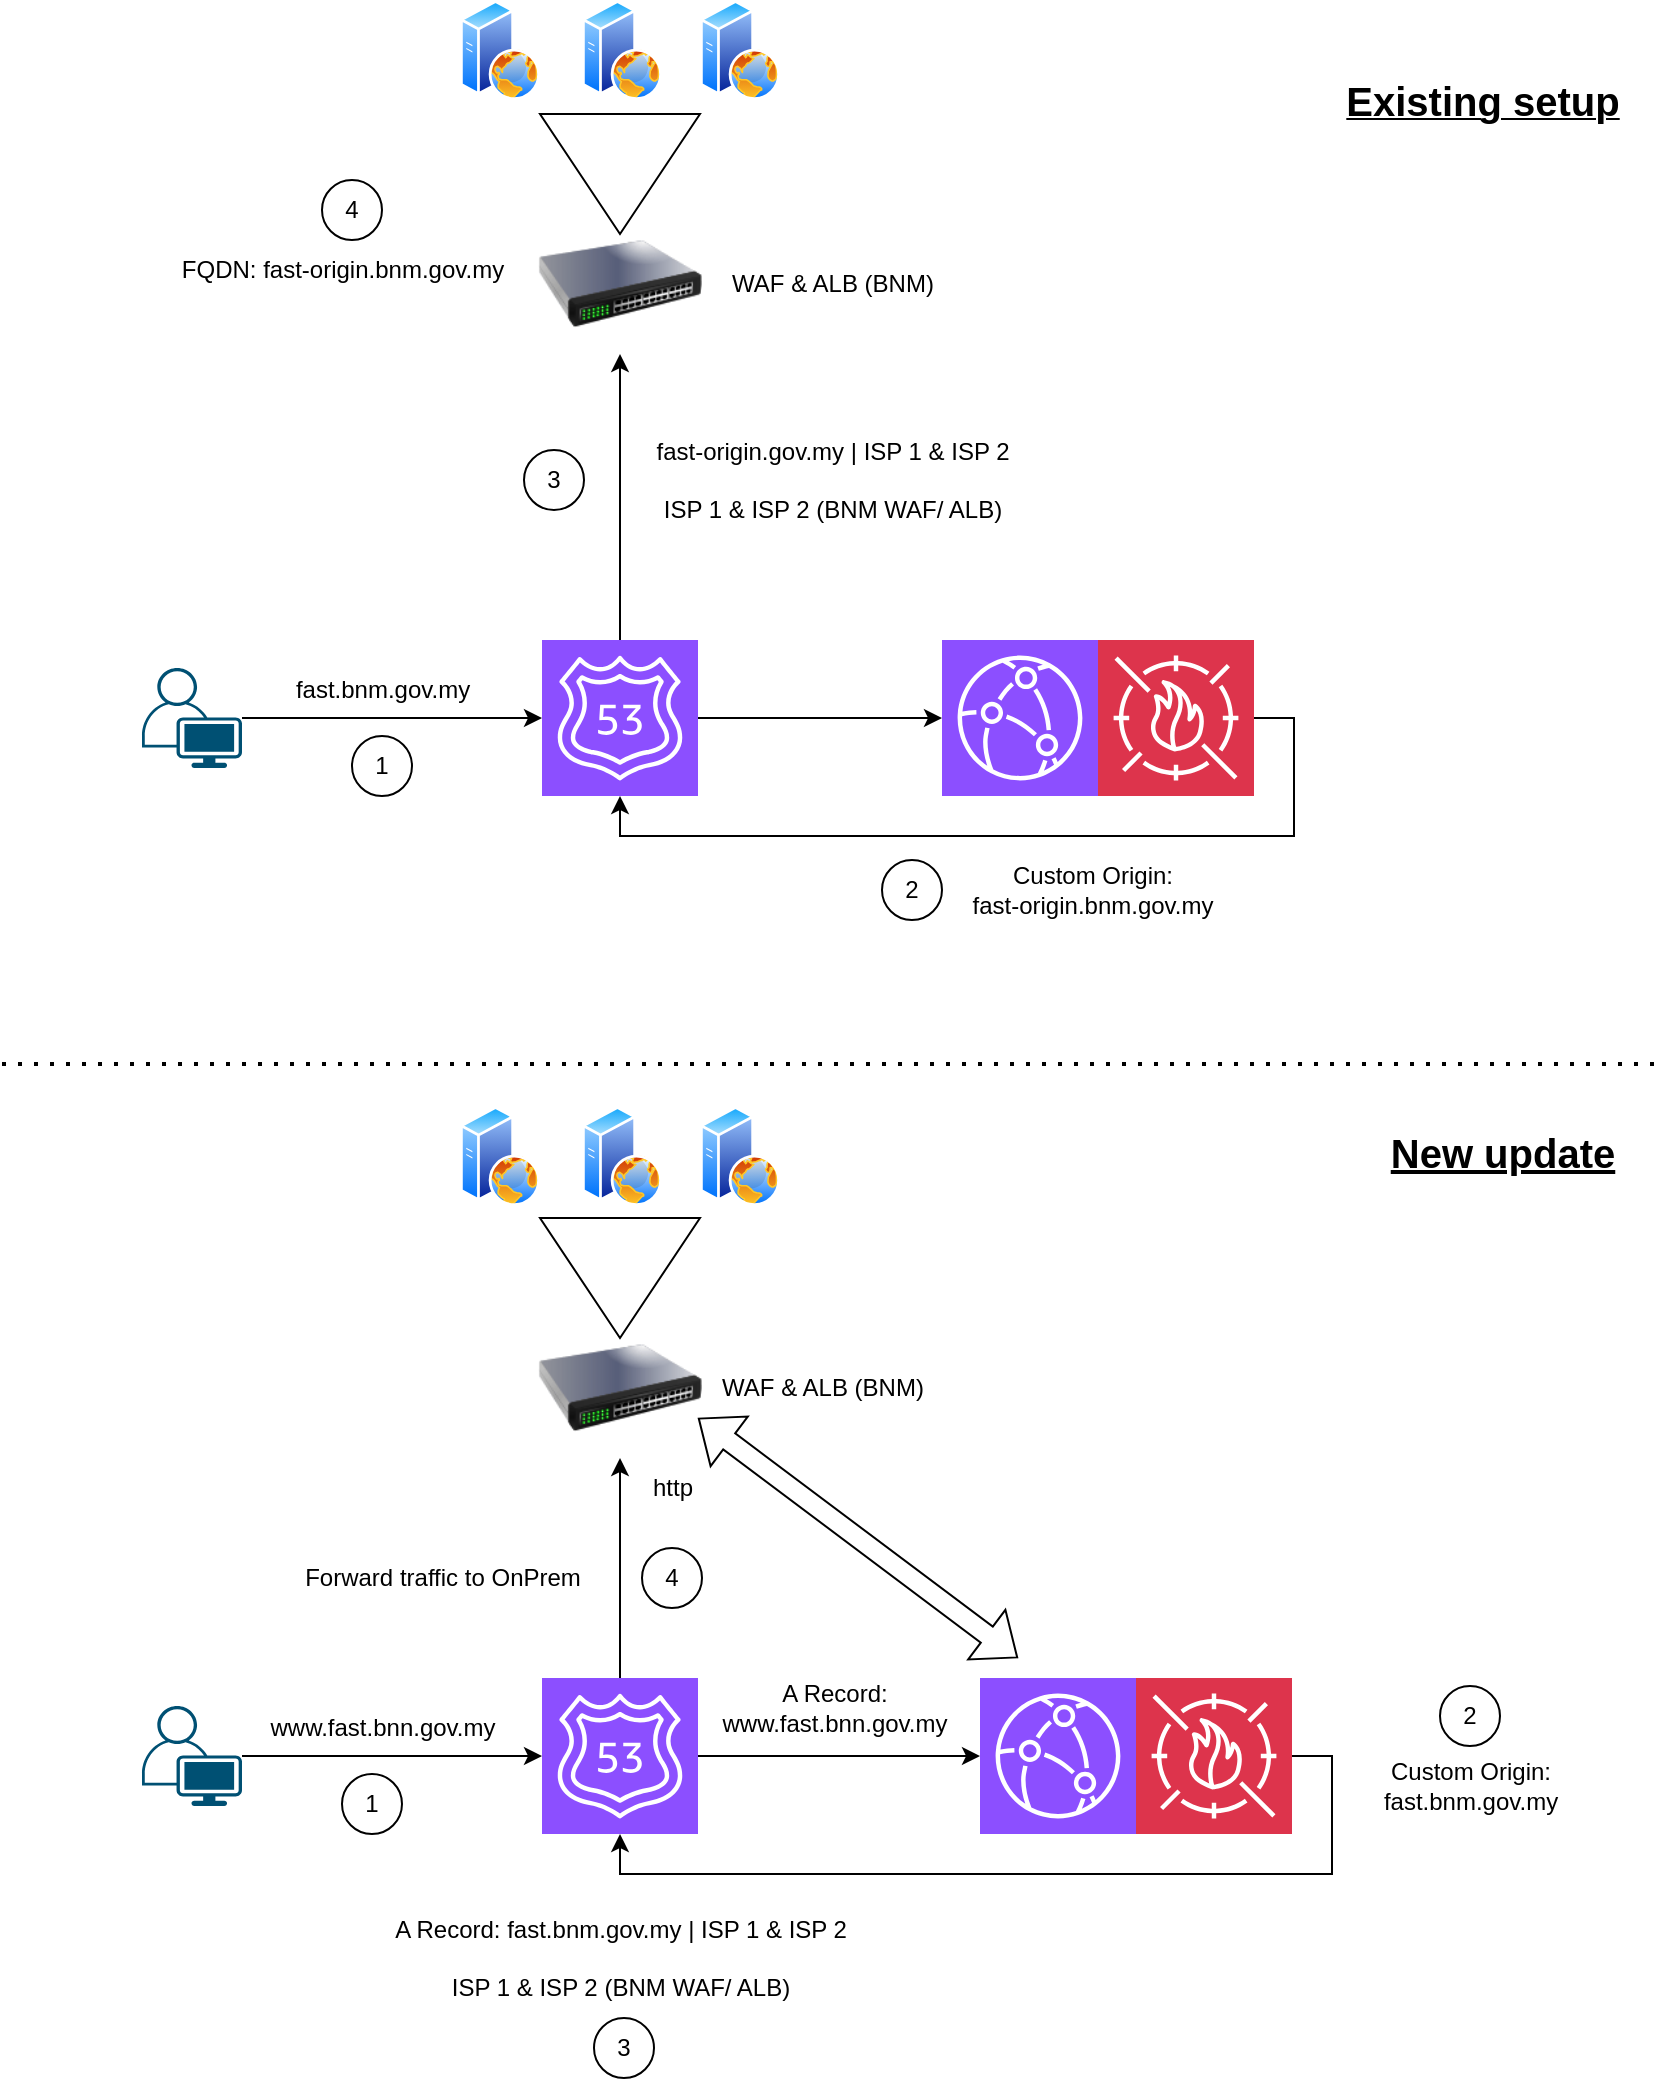 <mxfile version="22.1.21" type="github">
  <diagram name="Page-1" id="U_xuJ-hQydTFbC9t58jh">
    <mxGraphModel dx="989" dy="530" grid="1" gridSize="10" guides="1" tooltips="1" connect="1" arrows="1" fold="1" page="1" pageScale="1" pageWidth="850" pageHeight="1100" math="0" shadow="0">
      <root>
        <mxCell id="0" />
        <mxCell id="1" parent="0" />
        <mxCell id="0SC08fXxSFEZPIBnkhzN-15" style="edgeStyle=orthogonalEdgeStyle;rounded=0;orthogonalLoop=1;jettySize=auto;html=1;exitX=0.5;exitY=0;exitDx=0;exitDy=0;exitPerimeter=0;" edge="1" parent="1" source="0SC08fXxSFEZPIBnkhzN-1" target="0SC08fXxSFEZPIBnkhzN-12">
          <mxGeometry relative="1" as="geometry" />
        </mxCell>
        <mxCell id="0SC08fXxSFEZPIBnkhzN-1" value="" style="sketch=0;points=[[0,0,0],[0.25,0,0],[0.5,0,0],[0.75,0,0],[1,0,0],[0,1,0],[0.25,1,0],[0.5,1,0],[0.75,1,0],[1,1,0],[0,0.25,0],[0,0.5,0],[0,0.75,0],[1,0.25,0],[1,0.5,0],[1,0.75,0]];outlineConnect=0;fontColor=#232F3E;fillColor=#8C4FFF;strokeColor=#ffffff;dashed=0;verticalLabelPosition=bottom;verticalAlign=top;align=center;html=1;fontSize=12;fontStyle=0;aspect=fixed;shape=mxgraph.aws4.resourceIcon;resIcon=mxgraph.aws4.route_53;" vertex="1" parent="1">
          <mxGeometry x="280" y="847" width="78" height="78" as="geometry" />
        </mxCell>
        <mxCell id="0SC08fXxSFEZPIBnkhzN-2" value="www.fast.bnn.gov.my" style="text;html=1;align=center;verticalAlign=middle;resizable=0;points=[];autosize=1;strokeColor=none;fillColor=none;" vertex="1" parent="1">
          <mxGeometry x="130" y="857" width="140" height="30" as="geometry" />
        </mxCell>
        <mxCell id="0SC08fXxSFEZPIBnkhzN-6" style="edgeStyle=orthogonalEdgeStyle;rounded=0;orthogonalLoop=1;jettySize=auto;html=1;" edge="1" parent="1" source="0SC08fXxSFEZPIBnkhzN-4" target="0SC08fXxSFEZPIBnkhzN-1">
          <mxGeometry relative="1" as="geometry" />
        </mxCell>
        <mxCell id="0SC08fXxSFEZPIBnkhzN-4" value="" style="points=[[0.35,0,0],[0.98,0.51,0],[1,0.71,0],[0.67,1,0],[0,0.795,0],[0,0.65,0]];verticalLabelPosition=bottom;sketch=0;html=1;verticalAlign=top;aspect=fixed;align=center;pointerEvents=1;shape=mxgraph.cisco19.user;fillColor=#005073;strokeColor=none;" vertex="1" parent="1">
          <mxGeometry x="80" y="861" width="50" height="50" as="geometry" />
        </mxCell>
        <mxCell id="0SC08fXxSFEZPIBnkhzN-7" value="" style="sketch=0;points=[[0,0,0],[0.25,0,0],[0.5,0,0],[0.75,0,0],[1,0,0],[0,1,0],[0.25,1,0],[0.5,1,0],[0.75,1,0],[1,1,0],[0,0.25,0],[0,0.5,0],[0,0.75,0],[1,0.25,0],[1,0.5,0],[1,0.75,0]];outlineConnect=0;fontColor=#232F3E;fillColor=#8C4FFF;strokeColor=#ffffff;dashed=0;verticalLabelPosition=bottom;verticalAlign=top;align=center;html=1;fontSize=12;fontStyle=0;aspect=fixed;shape=mxgraph.aws4.resourceIcon;resIcon=mxgraph.aws4.cloudfront;" vertex="1" parent="1">
          <mxGeometry x="499" y="847" width="78" height="78" as="geometry" />
        </mxCell>
        <mxCell id="0SC08fXxSFEZPIBnkhzN-8" style="edgeStyle=orthogonalEdgeStyle;rounded=0;orthogonalLoop=1;jettySize=auto;html=1;entryX=0;entryY=0.5;entryDx=0;entryDy=0;entryPerimeter=0;" edge="1" parent="1" source="0SC08fXxSFEZPIBnkhzN-1" target="0SC08fXxSFEZPIBnkhzN-7">
          <mxGeometry relative="1" as="geometry" />
        </mxCell>
        <mxCell id="0SC08fXxSFEZPIBnkhzN-9" value="Custom Origin: &lt;br&gt;fast.bnm.gov.my" style="text;html=1;align=center;verticalAlign=middle;resizable=0;points=[];autosize=1;strokeColor=none;fillColor=none;" vertex="1" parent="1">
          <mxGeometry x="689" y="881" width="110" height="40" as="geometry" />
        </mxCell>
        <mxCell id="0SC08fXxSFEZPIBnkhzN-11" value="A Record: fast.bnm.gov.my | ISP 1 &amp;amp; ISP 2&lt;br&gt;&lt;br&gt;ISP 1 &amp;amp; ISP 2 (BNM WAF/ ALB)" style="text;html=1;align=center;verticalAlign=middle;resizable=0;points=[];autosize=1;strokeColor=none;fillColor=none;" vertex="1" parent="1">
          <mxGeometry x="194" y="957" width="250" height="60" as="geometry" />
        </mxCell>
        <mxCell id="0SC08fXxSFEZPIBnkhzN-12" value="" style="image;html=1;image=img/lib/clip_art/networking/Switch_128x128.png" vertex="1" parent="1">
          <mxGeometry x="278" y="667" width="82" height="70" as="geometry" />
        </mxCell>
        <mxCell id="0SC08fXxSFEZPIBnkhzN-13" value="" style="sketch=0;points=[[0,0,0],[0.25,0,0],[0.5,0,0],[0.75,0,0],[1,0,0],[0,1,0],[0.25,1,0],[0.5,1,0],[0.75,1,0],[1,1,0],[0,0.25,0],[0,0.5,0],[0,0.75,0],[1,0.25,0],[1,0.5,0],[1,0.75,0]];outlineConnect=0;fontColor=#232F3E;fillColor=#DD344C;strokeColor=#ffffff;dashed=0;verticalLabelPosition=bottom;verticalAlign=top;align=center;html=1;fontSize=12;fontStyle=0;aspect=fixed;shape=mxgraph.aws4.resourceIcon;resIcon=mxgraph.aws4.waf;" vertex="1" parent="1">
          <mxGeometry x="577" y="847" width="78" height="78" as="geometry" />
        </mxCell>
        <mxCell id="0SC08fXxSFEZPIBnkhzN-14" style="edgeStyle=orthogonalEdgeStyle;rounded=0;orthogonalLoop=1;jettySize=auto;html=1;exitX=1;exitY=0.5;exitDx=0;exitDy=0;exitPerimeter=0;entryX=0.5;entryY=1;entryDx=0;entryDy=0;entryPerimeter=0;" edge="1" parent="1" source="0SC08fXxSFEZPIBnkhzN-13" target="0SC08fXxSFEZPIBnkhzN-1">
          <mxGeometry relative="1" as="geometry" />
        </mxCell>
        <mxCell id="0SC08fXxSFEZPIBnkhzN-16" value="Forward traffic to OnPrem" style="text;html=1;align=center;verticalAlign=middle;resizable=0;points=[];autosize=1;strokeColor=none;fillColor=none;" vertex="1" parent="1">
          <mxGeometry x="150" y="782" width="160" height="30" as="geometry" />
        </mxCell>
        <mxCell id="0SC08fXxSFEZPIBnkhzN-17" value="" style="endArrow=none;dashed=1;html=1;dashPattern=1 3;strokeWidth=2;rounded=0;" edge="1" parent="1">
          <mxGeometry width="50" height="50" relative="1" as="geometry">
            <mxPoint x="10" y="540" as="sourcePoint" />
            <mxPoint x="840" y="540" as="targetPoint" />
          </mxGeometry>
        </mxCell>
        <mxCell id="0SC08fXxSFEZPIBnkhzN-18" style="edgeStyle=orthogonalEdgeStyle;rounded=0;orthogonalLoop=1;jettySize=auto;html=1;exitX=0.5;exitY=0;exitDx=0;exitDy=0;exitPerimeter=0;" edge="1" parent="1" source="0SC08fXxSFEZPIBnkhzN-19" target="0SC08fXxSFEZPIBnkhzN-27">
          <mxGeometry relative="1" as="geometry" />
        </mxCell>
        <mxCell id="0SC08fXxSFEZPIBnkhzN-19" value="" style="sketch=0;points=[[0,0,0],[0.25,0,0],[0.5,0,0],[0.75,0,0],[1,0,0],[0,1,0],[0.25,1,0],[0.5,1,0],[0.75,1,0],[1,1,0],[0,0.25,0],[0,0.5,0],[0,0.75,0],[1,0.25,0],[1,0.5,0],[1,0.75,0]];outlineConnect=0;fontColor=#232F3E;fillColor=#8C4FFF;strokeColor=#ffffff;dashed=0;verticalLabelPosition=bottom;verticalAlign=top;align=center;html=1;fontSize=12;fontStyle=0;aspect=fixed;shape=mxgraph.aws4.resourceIcon;resIcon=mxgraph.aws4.route_53;" vertex="1" parent="1">
          <mxGeometry x="280" y="328" width="78" height="78" as="geometry" />
        </mxCell>
        <mxCell id="0SC08fXxSFEZPIBnkhzN-20" value="fast.bnm.gov.my" style="text;html=1;align=center;verticalAlign=middle;resizable=0;points=[];autosize=1;strokeColor=none;fillColor=none;" vertex="1" parent="1">
          <mxGeometry x="145" y="338" width="110" height="30" as="geometry" />
        </mxCell>
        <mxCell id="0SC08fXxSFEZPIBnkhzN-21" style="edgeStyle=orthogonalEdgeStyle;rounded=0;orthogonalLoop=1;jettySize=auto;html=1;" edge="1" parent="1" source="0SC08fXxSFEZPIBnkhzN-22" target="0SC08fXxSFEZPIBnkhzN-19">
          <mxGeometry relative="1" as="geometry" />
        </mxCell>
        <mxCell id="0SC08fXxSFEZPIBnkhzN-22" value="" style="points=[[0.35,0,0],[0.98,0.51,0],[1,0.71,0],[0.67,1,0],[0,0.795,0],[0,0.65,0]];verticalLabelPosition=bottom;sketch=0;html=1;verticalAlign=top;aspect=fixed;align=center;pointerEvents=1;shape=mxgraph.cisco19.user;fillColor=#005073;strokeColor=none;" vertex="1" parent="1">
          <mxGeometry x="80" y="342" width="50" height="50" as="geometry" />
        </mxCell>
        <mxCell id="0SC08fXxSFEZPIBnkhzN-23" value="" style="sketch=0;points=[[0,0,0],[0.25,0,0],[0.5,0,0],[0.75,0,0],[1,0,0],[0,1,0],[0.25,1,0],[0.5,1,0],[0.75,1,0],[1,1,0],[0,0.25,0],[0,0.5,0],[0,0.75,0],[1,0.25,0],[1,0.5,0],[1,0.75,0]];outlineConnect=0;fontColor=#232F3E;fillColor=#8C4FFF;strokeColor=#ffffff;dashed=0;verticalLabelPosition=bottom;verticalAlign=top;align=center;html=1;fontSize=12;fontStyle=0;aspect=fixed;shape=mxgraph.aws4.resourceIcon;resIcon=mxgraph.aws4.cloudfront;" vertex="1" parent="1">
          <mxGeometry x="480" y="328" width="78" height="78" as="geometry" />
        </mxCell>
        <mxCell id="0SC08fXxSFEZPIBnkhzN-24" style="edgeStyle=orthogonalEdgeStyle;rounded=0;orthogonalLoop=1;jettySize=auto;html=1;entryX=0;entryY=0.5;entryDx=0;entryDy=0;entryPerimeter=0;" edge="1" parent="1" source="0SC08fXxSFEZPIBnkhzN-19" target="0SC08fXxSFEZPIBnkhzN-23">
          <mxGeometry relative="1" as="geometry" />
        </mxCell>
        <mxCell id="0SC08fXxSFEZPIBnkhzN-25" value="Custom Origin: &lt;br&gt;fast-origin.bnm.gov.my" style="text;html=1;align=center;verticalAlign=middle;resizable=0;points=[];autosize=1;strokeColor=none;fillColor=none;" vertex="1" parent="1">
          <mxGeometry x="485" y="433" width="140" height="40" as="geometry" />
        </mxCell>
        <mxCell id="0SC08fXxSFEZPIBnkhzN-26" value="fast-origin.gov.my | ISP 1 &amp;amp; ISP 2&lt;br&gt;&lt;br&gt;ISP 1 &amp;amp; ISP 2 (BNM WAF/ ALB)" style="text;html=1;align=center;verticalAlign=middle;resizable=0;points=[];autosize=1;strokeColor=none;fillColor=none;" vertex="1" parent="1">
          <mxGeometry x="325" y="218" width="200" height="60" as="geometry" />
        </mxCell>
        <mxCell id="0SC08fXxSFEZPIBnkhzN-27" value="" style="image;html=1;image=img/lib/clip_art/networking/Switch_128x128.png" vertex="1" parent="1">
          <mxGeometry x="278" y="115" width="82" height="70" as="geometry" />
        </mxCell>
        <mxCell id="0SC08fXxSFEZPIBnkhzN-28" value="" style="sketch=0;points=[[0,0,0],[0.25,0,0],[0.5,0,0],[0.75,0,0],[1,0,0],[0,1,0],[0.25,1,0],[0.5,1,0],[0.75,1,0],[1,1,0],[0,0.25,0],[0,0.5,0],[0,0.75,0],[1,0.25,0],[1,0.5,0],[1,0.75,0]];outlineConnect=0;fontColor=#232F3E;fillColor=#DD344C;strokeColor=#ffffff;dashed=0;verticalLabelPosition=bottom;verticalAlign=top;align=center;html=1;fontSize=12;fontStyle=0;aspect=fixed;shape=mxgraph.aws4.resourceIcon;resIcon=mxgraph.aws4.waf;" vertex="1" parent="1">
          <mxGeometry x="558" y="328" width="78" height="78" as="geometry" />
        </mxCell>
        <mxCell id="0SC08fXxSFEZPIBnkhzN-29" style="edgeStyle=orthogonalEdgeStyle;rounded=0;orthogonalLoop=1;jettySize=auto;html=1;exitX=1;exitY=0.5;exitDx=0;exitDy=0;exitPerimeter=0;entryX=0.5;entryY=1;entryDx=0;entryDy=0;entryPerimeter=0;" edge="1" parent="1" source="0SC08fXxSFEZPIBnkhzN-28" target="0SC08fXxSFEZPIBnkhzN-19">
          <mxGeometry relative="1" as="geometry" />
        </mxCell>
        <mxCell id="0SC08fXxSFEZPIBnkhzN-30" value="FQDN: fast-origin.bnm.gov.my" style="text;html=1;align=center;verticalAlign=middle;resizable=0;points=[];autosize=1;strokeColor=none;fillColor=none;" vertex="1" parent="1">
          <mxGeometry x="90" y="128" width="180" height="30" as="geometry" />
        </mxCell>
        <mxCell id="0SC08fXxSFEZPIBnkhzN-31" value="&lt;b&gt;&lt;u&gt;&lt;font style=&quot;font-size: 20px;&quot;&gt;Existing setup&lt;/font&gt;&lt;/u&gt;&lt;/b&gt;" style="text;html=1;align=center;verticalAlign=middle;resizable=0;points=[];autosize=1;strokeColor=none;fillColor=none;" vertex="1" parent="1">
          <mxGeometry x="670" y="38" width="160" height="40" as="geometry" />
        </mxCell>
        <mxCell id="0SC08fXxSFEZPIBnkhzN-32" value="&lt;div style=&quot;font-size: 20px;&quot;&gt;New update&lt;/div&gt;" style="text;html=1;align=center;verticalAlign=middle;resizable=0;points=[];autosize=1;strokeColor=none;fillColor=none;fontStyle=5;fontSize=20;" vertex="1" parent="1">
          <mxGeometry x="690" y="564" width="140" height="40" as="geometry" />
        </mxCell>
        <mxCell id="0SC08fXxSFEZPIBnkhzN-34" value="WAF &amp;amp; ALB (BNM)" style="text;html=1;align=center;verticalAlign=middle;resizable=0;points=[];autosize=1;strokeColor=none;fillColor=none;" vertex="1" parent="1">
          <mxGeometry x="360" y="135" width="130" height="30" as="geometry" />
        </mxCell>
        <mxCell id="0SC08fXxSFEZPIBnkhzN-35" value="WAF &amp;amp; ALB (BNM)" style="text;html=1;align=center;verticalAlign=middle;resizable=0;points=[];autosize=1;strokeColor=none;fillColor=none;" vertex="1" parent="1">
          <mxGeometry x="355" y="687" width="130" height="30" as="geometry" />
        </mxCell>
        <mxCell id="0SC08fXxSFEZPIBnkhzN-36" value="" style="image;aspect=fixed;perimeter=ellipsePerimeter;html=1;align=center;shadow=0;dashed=0;spacingTop=3;image=img/lib/active_directory/web_server.svg;" vertex="1" parent="1">
          <mxGeometry x="239" y="561" width="40" height="50" as="geometry" />
        </mxCell>
        <mxCell id="0SC08fXxSFEZPIBnkhzN-38" value="" style="image;aspect=fixed;perimeter=ellipsePerimeter;html=1;align=center;shadow=0;dashed=0;spacingTop=3;image=img/lib/active_directory/web_server.svg;" vertex="1" parent="1">
          <mxGeometry x="300" y="561" width="40" height="50" as="geometry" />
        </mxCell>
        <mxCell id="0SC08fXxSFEZPIBnkhzN-39" value="" style="image;aspect=fixed;perimeter=ellipsePerimeter;html=1;align=center;shadow=0;dashed=0;spacingTop=3;image=img/lib/active_directory/web_server.svg;fontStyle=1" vertex="1" parent="1">
          <mxGeometry x="359" y="561" width="40" height="50" as="geometry" />
        </mxCell>
        <mxCell id="0SC08fXxSFEZPIBnkhzN-40" value="" style="image;aspect=fixed;perimeter=ellipsePerimeter;html=1;align=center;shadow=0;dashed=0;spacingTop=3;image=img/lib/active_directory/web_server.svg;" vertex="1" parent="1">
          <mxGeometry x="239" y="8" width="40" height="50" as="geometry" />
        </mxCell>
        <mxCell id="0SC08fXxSFEZPIBnkhzN-41" value="" style="image;aspect=fixed;perimeter=ellipsePerimeter;html=1;align=center;shadow=0;dashed=0;spacingTop=3;image=img/lib/active_directory/web_server.svg;" vertex="1" parent="1">
          <mxGeometry x="300" y="8" width="40" height="50" as="geometry" />
        </mxCell>
        <mxCell id="0SC08fXxSFEZPIBnkhzN-42" value="" style="image;aspect=fixed;perimeter=ellipsePerimeter;html=1;align=center;shadow=0;dashed=0;spacingTop=3;image=img/lib/active_directory/web_server.svg;fontStyle=1" vertex="1" parent="1">
          <mxGeometry x="359" y="8" width="40" height="50" as="geometry" />
        </mxCell>
        <mxCell id="0SC08fXxSFEZPIBnkhzN-43" value="1" style="ellipse;whiteSpace=wrap;html=1;" vertex="1" parent="1">
          <mxGeometry x="180" y="895" width="30" height="30" as="geometry" />
        </mxCell>
        <mxCell id="0SC08fXxSFEZPIBnkhzN-44" value="2" style="ellipse;whiteSpace=wrap;html=1;" vertex="1" parent="1">
          <mxGeometry x="729" y="851" width="30" height="30" as="geometry" />
        </mxCell>
        <mxCell id="0SC08fXxSFEZPIBnkhzN-45" value="3" style="ellipse;whiteSpace=wrap;html=1;" vertex="1" parent="1">
          <mxGeometry x="306" y="1017" width="30" height="30" as="geometry" />
        </mxCell>
        <mxCell id="0SC08fXxSFEZPIBnkhzN-46" value="4" style="ellipse;whiteSpace=wrap;html=1;" vertex="1" parent="1">
          <mxGeometry x="330" y="782" width="30" height="30" as="geometry" />
        </mxCell>
        <mxCell id="0SC08fXxSFEZPIBnkhzN-48" value="1" style="ellipse;whiteSpace=wrap;html=1;" vertex="1" parent="1">
          <mxGeometry x="185" y="376" width="30" height="30" as="geometry" />
        </mxCell>
        <mxCell id="0SC08fXxSFEZPIBnkhzN-49" value="2" style="ellipse;whiteSpace=wrap;html=1;" vertex="1" parent="1">
          <mxGeometry x="450" y="438" width="30" height="30" as="geometry" />
        </mxCell>
        <mxCell id="0SC08fXxSFEZPIBnkhzN-51" value="3" style="ellipse;whiteSpace=wrap;html=1;" vertex="1" parent="1">
          <mxGeometry x="271" y="233" width="30" height="30" as="geometry" />
        </mxCell>
        <mxCell id="0SC08fXxSFEZPIBnkhzN-52" value="4" style="ellipse;whiteSpace=wrap;html=1;" vertex="1" parent="1">
          <mxGeometry x="170" y="98" width="30" height="30" as="geometry" />
        </mxCell>
        <mxCell id="0SC08fXxSFEZPIBnkhzN-53" value="A Record: &lt;br&gt;www.fast.bnn.gov.my" style="text;html=1;align=center;verticalAlign=middle;resizable=0;points=[];autosize=1;strokeColor=none;fillColor=none;" vertex="1" parent="1">
          <mxGeometry x="356" y="842" width="140" height="40" as="geometry" />
        </mxCell>
        <mxCell id="0SC08fXxSFEZPIBnkhzN-54" value="" style="triangle;whiteSpace=wrap;html=1;rotation=90;fillColor=none;" vertex="1" parent="1">
          <mxGeometry x="289" y="55" width="60" height="80" as="geometry" />
        </mxCell>
        <mxCell id="0SC08fXxSFEZPIBnkhzN-55" value="" style="triangle;whiteSpace=wrap;html=1;rotation=90;fillColor=none;" vertex="1" parent="1">
          <mxGeometry x="289" y="607" width="60" height="80" as="geometry" />
        </mxCell>
        <mxCell id="0SC08fXxSFEZPIBnkhzN-56" value="http" style="text;html=1;align=center;verticalAlign=middle;resizable=0;points=[];autosize=1;strokeColor=none;fillColor=none;" vertex="1" parent="1">
          <mxGeometry x="325" y="737" width="40" height="30" as="geometry" />
        </mxCell>
        <mxCell id="0SC08fXxSFEZPIBnkhzN-57" value="" style="shape=flexArrow;endArrow=classic;startArrow=classic;html=1;rounded=0;" edge="1" parent="1">
          <mxGeometry width="100" height="100" relative="1" as="geometry">
            <mxPoint x="518" y="837" as="sourcePoint" />
            <mxPoint x="358" y="717" as="targetPoint" />
          </mxGeometry>
        </mxCell>
      </root>
    </mxGraphModel>
  </diagram>
</mxfile>
